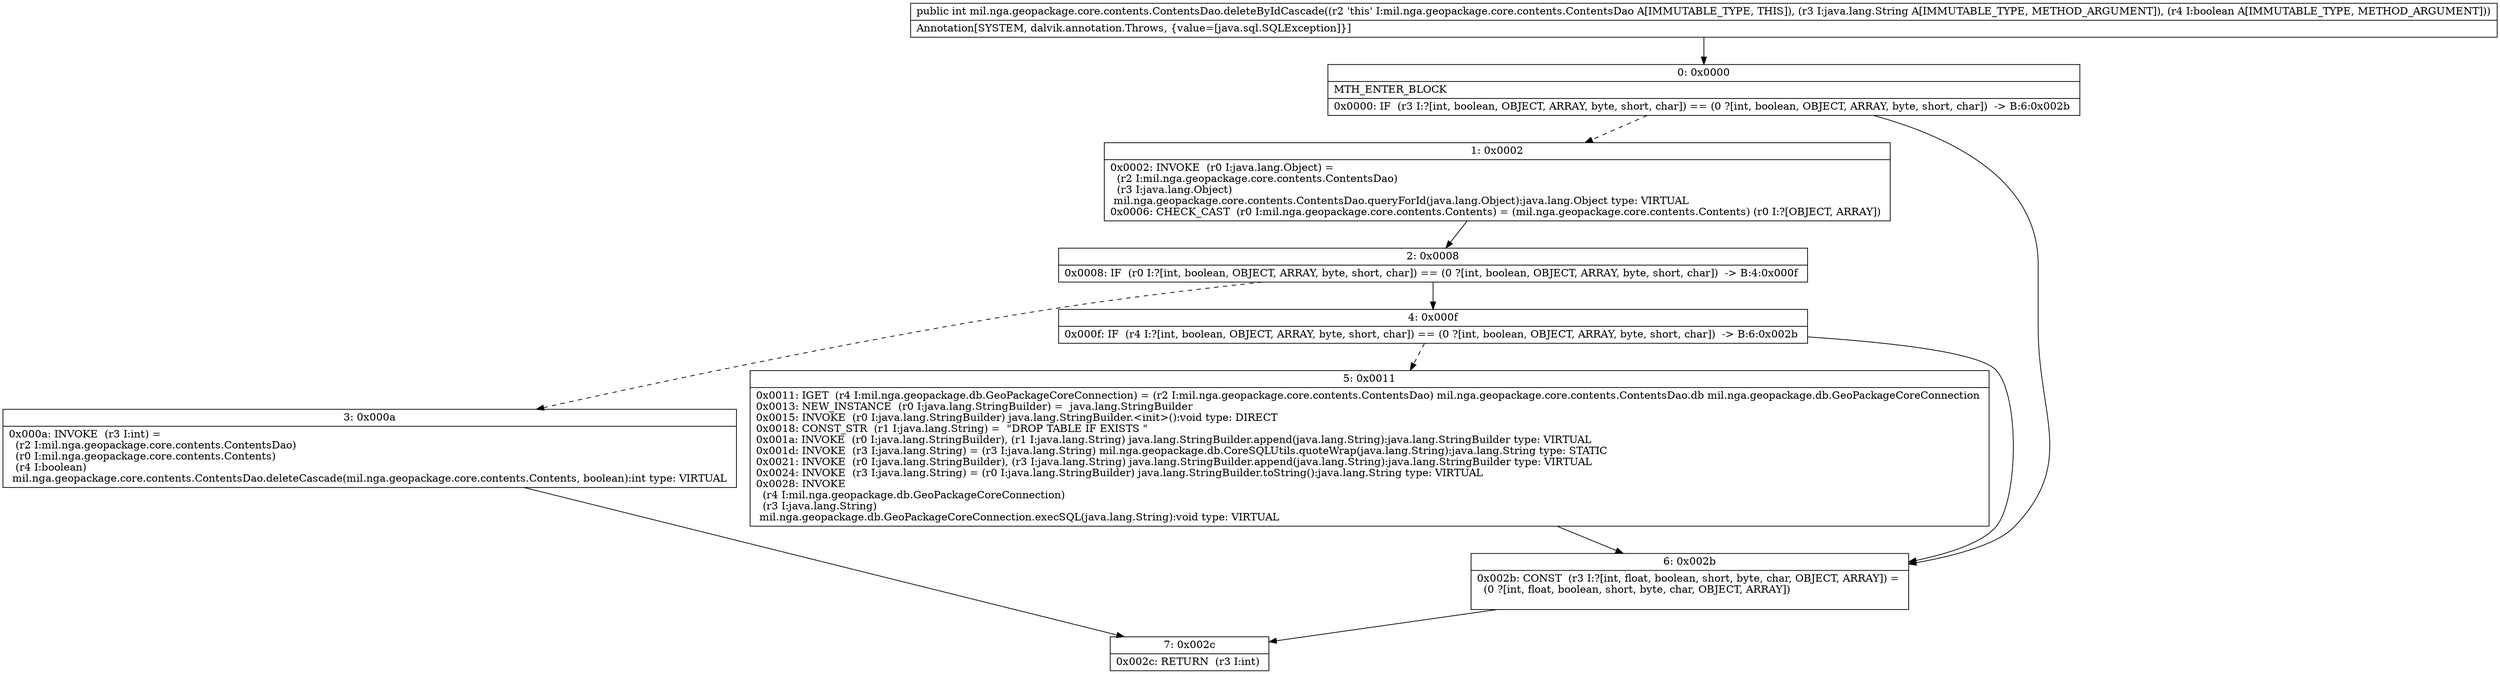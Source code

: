 digraph "CFG formil.nga.geopackage.core.contents.ContentsDao.deleteByIdCascade(Ljava\/lang\/String;Z)I" {
Node_0 [shape=record,label="{0\:\ 0x0000|MTH_ENTER_BLOCK\l|0x0000: IF  (r3 I:?[int, boolean, OBJECT, ARRAY, byte, short, char]) == (0 ?[int, boolean, OBJECT, ARRAY, byte, short, char])  \-\> B:6:0x002b \l}"];
Node_1 [shape=record,label="{1\:\ 0x0002|0x0002: INVOKE  (r0 I:java.lang.Object) = \l  (r2 I:mil.nga.geopackage.core.contents.ContentsDao)\l  (r3 I:java.lang.Object)\l mil.nga.geopackage.core.contents.ContentsDao.queryForId(java.lang.Object):java.lang.Object type: VIRTUAL \l0x0006: CHECK_CAST  (r0 I:mil.nga.geopackage.core.contents.Contents) = (mil.nga.geopackage.core.contents.Contents) (r0 I:?[OBJECT, ARRAY]) \l}"];
Node_2 [shape=record,label="{2\:\ 0x0008|0x0008: IF  (r0 I:?[int, boolean, OBJECT, ARRAY, byte, short, char]) == (0 ?[int, boolean, OBJECT, ARRAY, byte, short, char])  \-\> B:4:0x000f \l}"];
Node_3 [shape=record,label="{3\:\ 0x000a|0x000a: INVOKE  (r3 I:int) = \l  (r2 I:mil.nga.geopackage.core.contents.ContentsDao)\l  (r0 I:mil.nga.geopackage.core.contents.Contents)\l  (r4 I:boolean)\l mil.nga.geopackage.core.contents.ContentsDao.deleteCascade(mil.nga.geopackage.core.contents.Contents, boolean):int type: VIRTUAL \l}"];
Node_4 [shape=record,label="{4\:\ 0x000f|0x000f: IF  (r4 I:?[int, boolean, OBJECT, ARRAY, byte, short, char]) == (0 ?[int, boolean, OBJECT, ARRAY, byte, short, char])  \-\> B:6:0x002b \l}"];
Node_5 [shape=record,label="{5\:\ 0x0011|0x0011: IGET  (r4 I:mil.nga.geopackage.db.GeoPackageCoreConnection) = (r2 I:mil.nga.geopackage.core.contents.ContentsDao) mil.nga.geopackage.core.contents.ContentsDao.db mil.nga.geopackage.db.GeoPackageCoreConnection \l0x0013: NEW_INSTANCE  (r0 I:java.lang.StringBuilder) =  java.lang.StringBuilder \l0x0015: INVOKE  (r0 I:java.lang.StringBuilder) java.lang.StringBuilder.\<init\>():void type: DIRECT \l0x0018: CONST_STR  (r1 I:java.lang.String) =  \"DROP TABLE IF EXISTS \" \l0x001a: INVOKE  (r0 I:java.lang.StringBuilder), (r1 I:java.lang.String) java.lang.StringBuilder.append(java.lang.String):java.lang.StringBuilder type: VIRTUAL \l0x001d: INVOKE  (r3 I:java.lang.String) = (r3 I:java.lang.String) mil.nga.geopackage.db.CoreSQLUtils.quoteWrap(java.lang.String):java.lang.String type: STATIC \l0x0021: INVOKE  (r0 I:java.lang.StringBuilder), (r3 I:java.lang.String) java.lang.StringBuilder.append(java.lang.String):java.lang.StringBuilder type: VIRTUAL \l0x0024: INVOKE  (r3 I:java.lang.String) = (r0 I:java.lang.StringBuilder) java.lang.StringBuilder.toString():java.lang.String type: VIRTUAL \l0x0028: INVOKE  \l  (r4 I:mil.nga.geopackage.db.GeoPackageCoreConnection)\l  (r3 I:java.lang.String)\l mil.nga.geopackage.db.GeoPackageCoreConnection.execSQL(java.lang.String):void type: VIRTUAL \l}"];
Node_6 [shape=record,label="{6\:\ 0x002b|0x002b: CONST  (r3 I:?[int, float, boolean, short, byte, char, OBJECT, ARRAY]) = \l  (0 ?[int, float, boolean, short, byte, char, OBJECT, ARRAY])\l \l}"];
Node_7 [shape=record,label="{7\:\ 0x002c|0x002c: RETURN  (r3 I:int) \l}"];
MethodNode[shape=record,label="{public int mil.nga.geopackage.core.contents.ContentsDao.deleteByIdCascade((r2 'this' I:mil.nga.geopackage.core.contents.ContentsDao A[IMMUTABLE_TYPE, THIS]), (r3 I:java.lang.String A[IMMUTABLE_TYPE, METHOD_ARGUMENT]), (r4 I:boolean A[IMMUTABLE_TYPE, METHOD_ARGUMENT]))  | Annotation[SYSTEM, dalvik.annotation.Throws, \{value=[java.sql.SQLException]\}]\l}"];
MethodNode -> Node_0;
Node_0 -> Node_1[style=dashed];
Node_0 -> Node_6;
Node_1 -> Node_2;
Node_2 -> Node_3[style=dashed];
Node_2 -> Node_4;
Node_3 -> Node_7;
Node_4 -> Node_5[style=dashed];
Node_4 -> Node_6;
Node_5 -> Node_6;
Node_6 -> Node_7;
}

